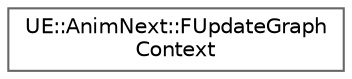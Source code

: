 digraph "Graphical Class Hierarchy"
{
 // INTERACTIVE_SVG=YES
 // LATEX_PDF_SIZE
  bgcolor="transparent";
  edge [fontname=Helvetica,fontsize=10,labelfontname=Helvetica,labelfontsize=10];
  node [fontname=Helvetica,fontsize=10,shape=box,height=0.2,width=0.4];
  rankdir="LR";
  Node0 [id="Node000000",label="UE::AnimNext::FUpdateGraph\lContext",height=0.2,width=0.4,color="grey40", fillcolor="white", style="filled",URL="$d0/d21/structUE_1_1AnimNext_1_1FUpdateGraphContext.html",tooltip="FUpdateGraphContext."];
}

